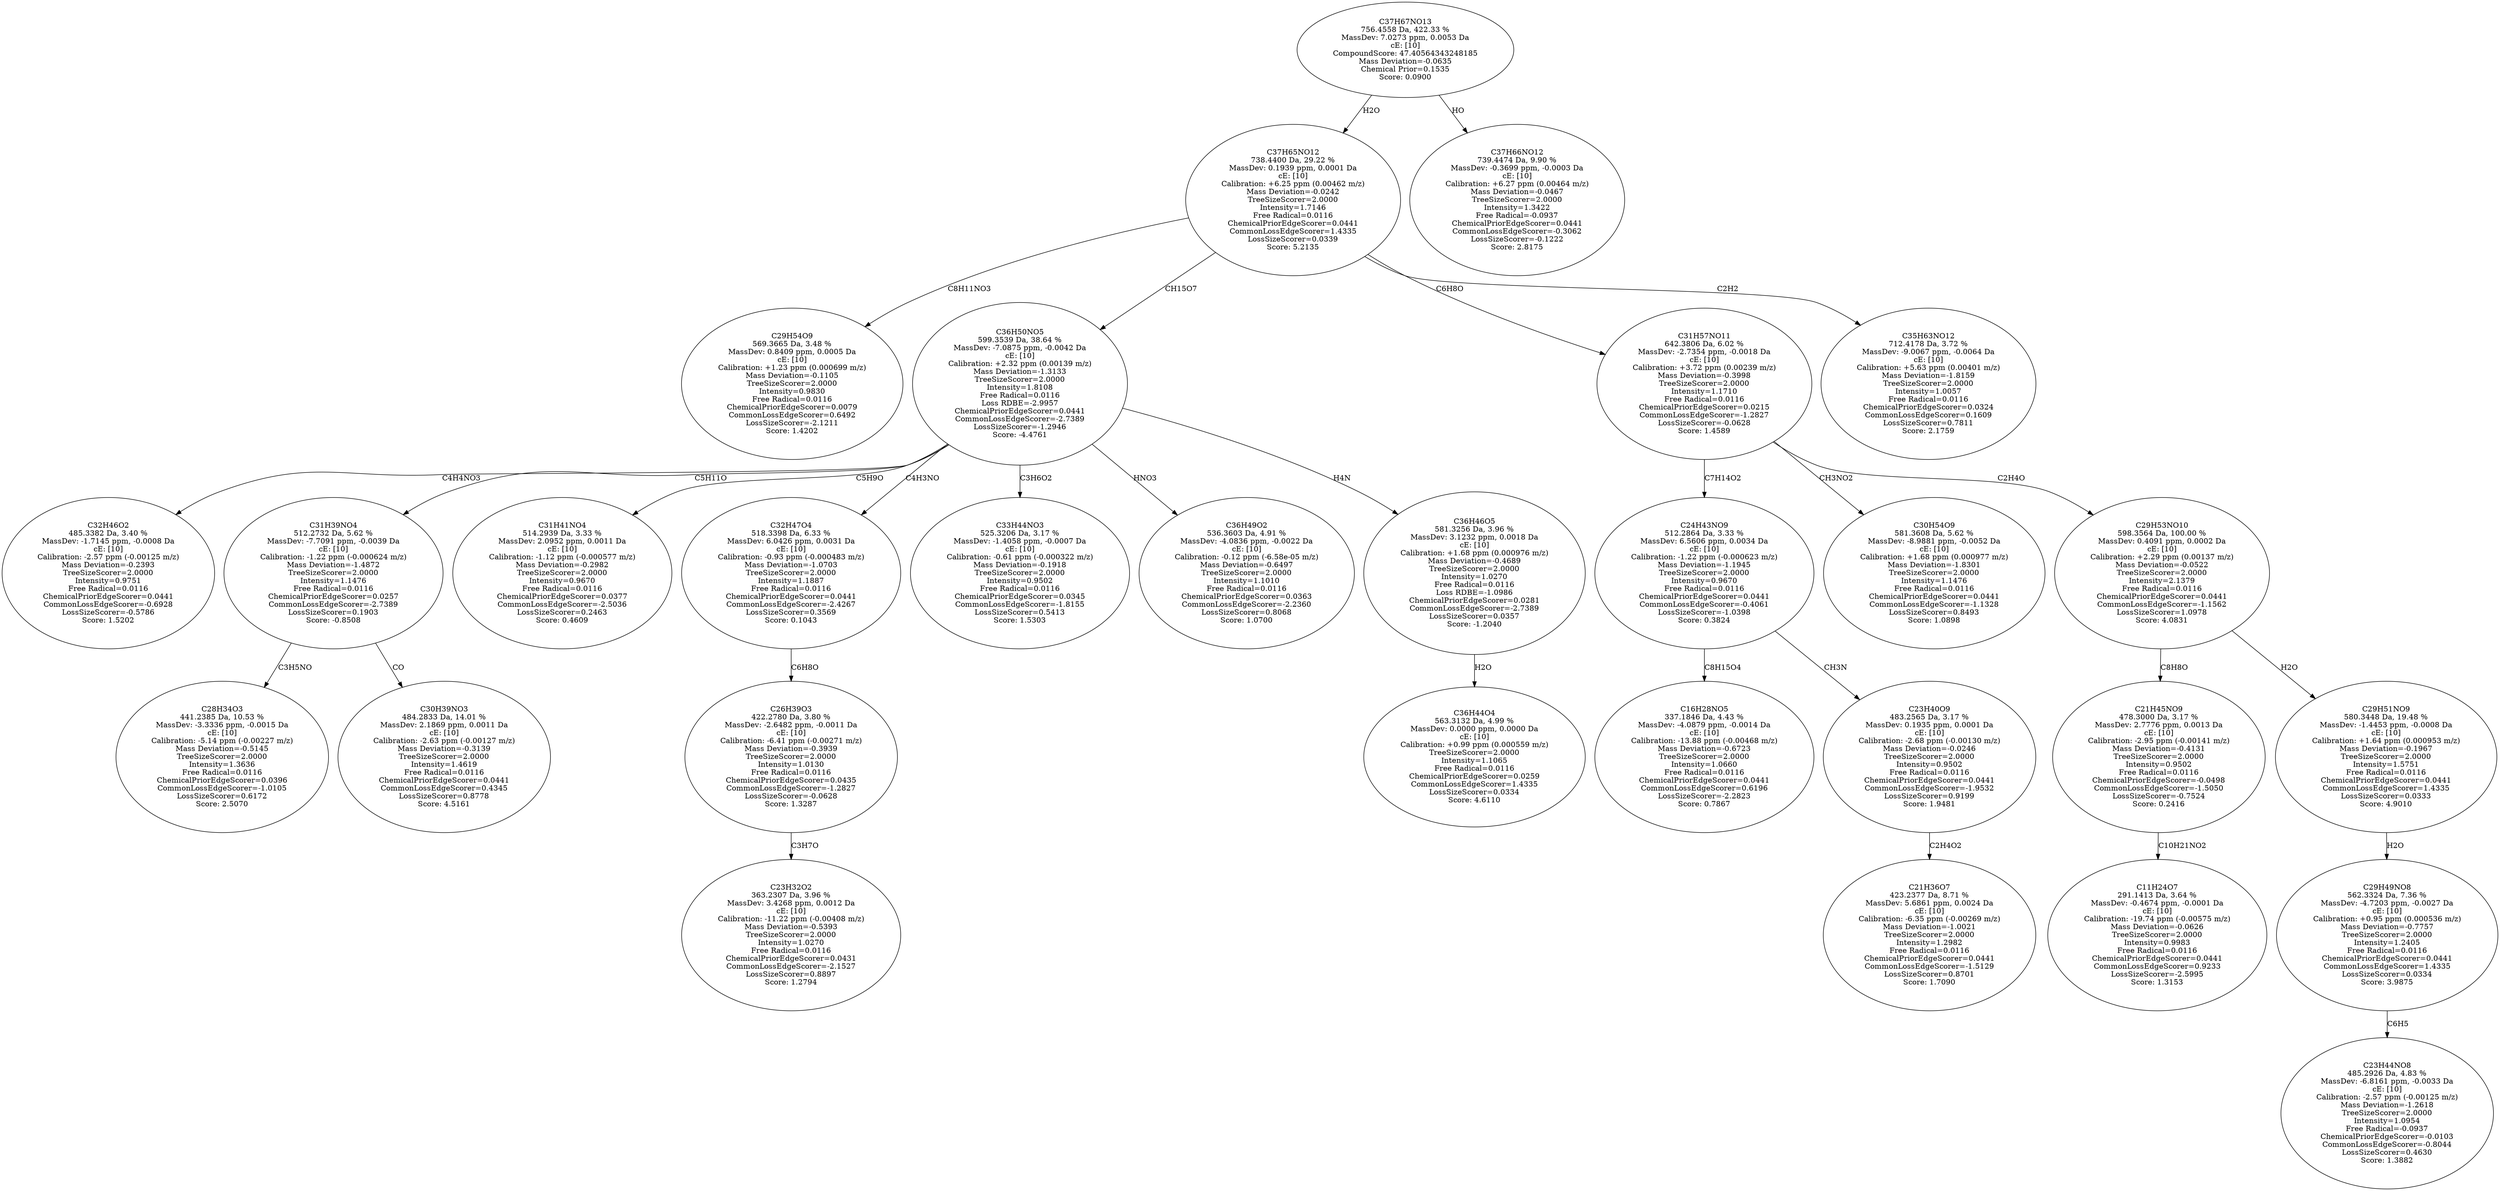 strict digraph {
v1 [label="C29H54O9\n569.3665 Da, 3.48 %\nMassDev: 0.8409 ppm, 0.0005 Da\ncE: [10]\nCalibration: +1.23 ppm (0.000699 m/z)\nMass Deviation=-0.1105\nTreeSizeScorer=2.0000\nIntensity=0.9830\nFree Radical=0.0116\nChemicalPriorEdgeScorer=0.0079\nCommonLossEdgeScorer=0.6492\nLossSizeScorer=-2.1211\nScore: 1.4202"];
v2 [label="C32H46O2\n485.3382 Da, 3.40 %\nMassDev: -1.7145 ppm, -0.0008 Da\ncE: [10]\nCalibration: -2.57 ppm (-0.00125 m/z)\nMass Deviation=-0.2393\nTreeSizeScorer=2.0000\nIntensity=0.9751\nFree Radical=0.0116\nChemicalPriorEdgeScorer=0.0441\nCommonLossEdgeScorer=-0.6928\nLossSizeScorer=-0.5786\nScore: 1.5202"];
v3 [label="C28H34O3\n441.2385 Da, 10.53 %\nMassDev: -3.3336 ppm, -0.0015 Da\ncE: [10]\nCalibration: -5.14 ppm (-0.00227 m/z)\nMass Deviation=-0.5145\nTreeSizeScorer=2.0000\nIntensity=1.3636\nFree Radical=0.0116\nChemicalPriorEdgeScorer=0.0396\nCommonLossEdgeScorer=-1.0105\nLossSizeScorer=0.6172\nScore: 2.5070"];
v4 [label="C30H39NO3\n484.2833 Da, 14.01 %\nMassDev: 2.1869 ppm, 0.0011 Da\ncE: [10]\nCalibration: -2.63 ppm (-0.00127 m/z)\nMass Deviation=-0.3139\nTreeSizeScorer=2.0000\nIntensity=1.4619\nFree Radical=0.0116\nChemicalPriorEdgeScorer=0.0441\nCommonLossEdgeScorer=0.4345\nLossSizeScorer=0.8778\nScore: 4.5161"];
v5 [label="C31H39NO4\n512.2732 Da, 5.62 %\nMassDev: -7.7091 ppm, -0.0039 Da\ncE: [10]\nCalibration: -1.22 ppm (-0.000624 m/z)\nMass Deviation=-1.4872\nTreeSizeScorer=2.0000\nIntensity=1.1476\nFree Radical=0.0116\nChemicalPriorEdgeScorer=0.0257\nCommonLossEdgeScorer=-2.7389\nLossSizeScorer=0.1903\nScore: -0.8508"];
v6 [label="C31H41NO4\n514.2939 Da, 3.33 %\nMassDev: 2.0952 ppm, 0.0011 Da\ncE: [10]\nCalibration: -1.12 ppm (-0.000577 m/z)\nMass Deviation=-0.2982\nTreeSizeScorer=2.0000\nIntensity=0.9670\nFree Radical=0.0116\nChemicalPriorEdgeScorer=0.0377\nCommonLossEdgeScorer=-2.5036\nLossSizeScorer=0.2463\nScore: 0.4609"];
v7 [label="C23H32O2\n363.2307 Da, 3.96 %\nMassDev: 3.4268 ppm, 0.0012 Da\ncE: [10]\nCalibration: -11.22 ppm (-0.00408 m/z)\nMass Deviation=-0.5393\nTreeSizeScorer=2.0000\nIntensity=1.0270\nFree Radical=0.0116\nChemicalPriorEdgeScorer=0.0431\nCommonLossEdgeScorer=-2.1527\nLossSizeScorer=0.8897\nScore: 1.2794"];
v8 [label="C26H39O3\n422.2780 Da, 3.80 %\nMassDev: -2.6482 ppm, -0.0011 Da\ncE: [10]\nCalibration: -6.41 ppm (-0.00271 m/z)\nMass Deviation=-0.3939\nTreeSizeScorer=2.0000\nIntensity=1.0130\nFree Radical=0.0116\nChemicalPriorEdgeScorer=0.0435\nCommonLossEdgeScorer=-1.2827\nLossSizeScorer=-0.0628\nScore: 1.3287"];
v9 [label="C32H47O4\n518.3398 Da, 6.33 %\nMassDev: 6.0426 ppm, 0.0031 Da\ncE: [10]\nCalibration: -0.93 ppm (-0.000483 m/z)\nMass Deviation=-1.0703\nTreeSizeScorer=2.0000\nIntensity=1.1887\nFree Radical=0.0116\nChemicalPriorEdgeScorer=0.0441\nCommonLossEdgeScorer=-2.4267\nLossSizeScorer=0.3569\nScore: 0.1043"];
v10 [label="C33H44NO3\n525.3206 Da, 3.17 %\nMassDev: -1.4058 ppm, -0.0007 Da\ncE: [10]\nCalibration: -0.61 ppm (-0.000322 m/z)\nMass Deviation=-0.1918\nTreeSizeScorer=2.0000\nIntensity=0.9502\nFree Radical=0.0116\nChemicalPriorEdgeScorer=0.0345\nCommonLossEdgeScorer=-1.8155\nLossSizeScorer=0.5413\nScore: 1.5303"];
v11 [label="C36H49O2\n536.3603 Da, 4.91 %\nMassDev: -4.0836 ppm, -0.0022 Da\ncE: [10]\nCalibration: -0.12 ppm (-6.58e-05 m/z)\nMass Deviation=-0.6497\nTreeSizeScorer=2.0000\nIntensity=1.1010\nFree Radical=0.0116\nChemicalPriorEdgeScorer=0.0363\nCommonLossEdgeScorer=-2.2360\nLossSizeScorer=0.8068\nScore: 1.0700"];
v12 [label="C36H44O4\n563.3132 Da, 4.99 %\nMassDev: 0.0000 ppm, 0.0000 Da\ncE: [10]\nCalibration: +0.99 ppm (0.000559 m/z)\nTreeSizeScorer=2.0000\nIntensity=1.1065\nFree Radical=0.0116\nChemicalPriorEdgeScorer=0.0259\nCommonLossEdgeScorer=1.4335\nLossSizeScorer=0.0334\nScore: 4.6110"];
v13 [label="C36H46O5\n581.3256 Da, 3.96 %\nMassDev: 3.1232 ppm, 0.0018 Da\ncE: [10]\nCalibration: +1.68 ppm (0.000976 m/z)\nMass Deviation=-0.4689\nTreeSizeScorer=2.0000\nIntensity=1.0270\nFree Radical=0.0116\nLoss RDBE=-1.0986\nChemicalPriorEdgeScorer=0.0281\nCommonLossEdgeScorer=-2.7389\nLossSizeScorer=0.0357\nScore: -1.2040"];
v14 [label="C36H50NO5\n599.3539 Da, 38.64 %\nMassDev: -7.0875 ppm, -0.0042 Da\ncE: [10]\nCalibration: +2.32 ppm (0.00139 m/z)\nMass Deviation=-1.3133\nTreeSizeScorer=2.0000\nIntensity=1.8108\nFree Radical=0.0116\nLoss RDBE=-2.9957\nChemicalPriorEdgeScorer=0.0441\nCommonLossEdgeScorer=-2.7389\nLossSizeScorer=-1.2946\nScore: -4.4761"];
v15 [label="C16H28NO5\n337.1846 Da, 4.43 %\nMassDev: -4.0879 ppm, -0.0014 Da\ncE: [10]\nCalibration: -13.88 ppm (-0.00468 m/z)\nMass Deviation=-0.6723\nTreeSizeScorer=2.0000\nIntensity=1.0660\nFree Radical=0.0116\nChemicalPriorEdgeScorer=0.0441\nCommonLossEdgeScorer=0.6196\nLossSizeScorer=-2.2823\nScore: 0.7867"];
v16 [label="C21H36O7\n423.2377 Da, 8.71 %\nMassDev: 5.6861 ppm, 0.0024 Da\ncE: [10]\nCalibration: -6.35 ppm (-0.00269 m/z)\nMass Deviation=-1.0021\nTreeSizeScorer=2.0000\nIntensity=1.2982\nFree Radical=0.0116\nChemicalPriorEdgeScorer=0.0441\nCommonLossEdgeScorer=-1.5129\nLossSizeScorer=0.8701\nScore: 1.7090"];
v17 [label="C23H40O9\n483.2565 Da, 3.17 %\nMassDev: 0.1935 ppm, 0.0001 Da\ncE: [10]\nCalibration: -2.68 ppm (-0.00130 m/z)\nMass Deviation=-0.0246\nTreeSizeScorer=2.0000\nIntensity=0.9502\nFree Radical=0.0116\nChemicalPriorEdgeScorer=0.0441\nCommonLossEdgeScorer=-1.9532\nLossSizeScorer=0.9199\nScore: 1.9481"];
v18 [label="C24H43NO9\n512.2864 Da, 3.33 %\nMassDev: 6.5606 ppm, 0.0034 Da\ncE: [10]\nCalibration: -1.22 ppm (-0.000623 m/z)\nMass Deviation=-1.1945\nTreeSizeScorer=2.0000\nIntensity=0.9670\nFree Radical=0.0116\nChemicalPriorEdgeScorer=0.0441\nCommonLossEdgeScorer=-0.4061\nLossSizeScorer=-1.0398\nScore: 0.3824"];
v19 [label="C30H54O9\n581.3608 Da, 5.62 %\nMassDev: -8.9881 ppm, -0.0052 Da\ncE: [10]\nCalibration: +1.68 ppm (0.000977 m/z)\nMass Deviation=-1.8301\nTreeSizeScorer=2.0000\nIntensity=1.1476\nFree Radical=0.0116\nChemicalPriorEdgeScorer=0.0441\nCommonLossEdgeScorer=-1.1328\nLossSizeScorer=0.8493\nScore: 1.0898"];
v20 [label="C11H24O7\n291.1413 Da, 3.64 %\nMassDev: -0.4674 ppm, -0.0001 Da\ncE: [10]\nCalibration: -19.74 ppm (-0.00575 m/z)\nMass Deviation=-0.0626\nTreeSizeScorer=2.0000\nIntensity=0.9983\nFree Radical=0.0116\nChemicalPriorEdgeScorer=0.0441\nCommonLossEdgeScorer=0.9233\nLossSizeScorer=-2.5995\nScore: 1.3153"];
v21 [label="C21H45NO9\n478.3000 Da, 3.17 %\nMassDev: 2.7776 ppm, 0.0013 Da\ncE: [10]\nCalibration: -2.95 ppm (-0.00141 m/z)\nMass Deviation=-0.4131\nTreeSizeScorer=2.0000\nIntensity=0.9502\nFree Radical=0.0116\nChemicalPriorEdgeScorer=-0.0498\nCommonLossEdgeScorer=-1.5050\nLossSizeScorer=-0.7524\nScore: 0.2416"];
v22 [label="C23H44NO8\n485.2926 Da, 4.83 %\nMassDev: -6.8161 ppm, -0.0033 Da\ncE: [10]\nCalibration: -2.57 ppm (-0.00125 m/z)\nMass Deviation=-1.2618\nTreeSizeScorer=2.0000\nIntensity=1.0954\nFree Radical=-0.0937\nChemicalPriorEdgeScorer=-0.0103\nCommonLossEdgeScorer=-0.8044\nLossSizeScorer=0.4630\nScore: 1.3882"];
v23 [label="C29H49NO8\n562.3324 Da, 7.36 %\nMassDev: -4.7203 ppm, -0.0027 Da\ncE: [10]\nCalibration: +0.95 ppm (0.000536 m/z)\nMass Deviation=-0.7757\nTreeSizeScorer=2.0000\nIntensity=1.2405\nFree Radical=0.0116\nChemicalPriorEdgeScorer=0.0441\nCommonLossEdgeScorer=1.4335\nLossSizeScorer=0.0334\nScore: 3.9875"];
v24 [label="C29H51NO9\n580.3448 Da, 19.48 %\nMassDev: -1.4453 ppm, -0.0008 Da\ncE: [10]\nCalibration: +1.64 ppm (0.000953 m/z)\nMass Deviation=-0.1967\nTreeSizeScorer=2.0000\nIntensity=1.5751\nFree Radical=0.0116\nChemicalPriorEdgeScorer=0.0441\nCommonLossEdgeScorer=1.4335\nLossSizeScorer=0.0333\nScore: 4.9010"];
v25 [label="C29H53NO10\n598.3564 Da, 100.00 %\nMassDev: 0.4091 ppm, 0.0002 Da\ncE: [10]\nCalibration: +2.29 ppm (0.00137 m/z)\nMass Deviation=-0.0522\nTreeSizeScorer=2.0000\nIntensity=2.1379\nFree Radical=0.0116\nChemicalPriorEdgeScorer=0.0441\nCommonLossEdgeScorer=-1.1562\nLossSizeScorer=1.0978\nScore: 4.0831"];
v26 [label="C31H57NO11\n642.3806 Da, 6.02 %\nMassDev: -2.7354 ppm, -0.0018 Da\ncE: [10]\nCalibration: +3.72 ppm (0.00239 m/z)\nMass Deviation=-0.3998\nTreeSizeScorer=2.0000\nIntensity=1.1710\nFree Radical=0.0116\nChemicalPriorEdgeScorer=0.0215\nCommonLossEdgeScorer=-1.2827\nLossSizeScorer=-0.0628\nScore: 1.4589"];
v27 [label="C35H63NO12\n712.4178 Da, 3.72 %\nMassDev: -9.0067 ppm, -0.0064 Da\ncE: [10]\nCalibration: +5.63 ppm (0.00401 m/z)\nMass Deviation=-1.8159\nTreeSizeScorer=2.0000\nIntensity=1.0057\nFree Radical=0.0116\nChemicalPriorEdgeScorer=0.0324\nCommonLossEdgeScorer=0.1609\nLossSizeScorer=0.7811\nScore: 2.1759"];
v28 [label="C37H65NO12\n738.4400 Da, 29.22 %\nMassDev: 0.1939 ppm, 0.0001 Da\ncE: [10]\nCalibration: +6.25 ppm (0.00462 m/z)\nMass Deviation=-0.0242\nTreeSizeScorer=2.0000\nIntensity=1.7146\nFree Radical=0.0116\nChemicalPriorEdgeScorer=0.0441\nCommonLossEdgeScorer=1.4335\nLossSizeScorer=0.0339\nScore: 5.2135"];
v29 [label="C37H66NO12\n739.4474 Da, 9.90 %\nMassDev: -0.3699 ppm, -0.0003 Da\ncE: [10]\nCalibration: +6.27 ppm (0.00464 m/z)\nMass Deviation=-0.0467\nTreeSizeScorer=2.0000\nIntensity=1.3422\nFree Radical=-0.0937\nChemicalPriorEdgeScorer=0.0441\nCommonLossEdgeScorer=-0.3062\nLossSizeScorer=-0.1222\nScore: 2.8175"];
v30 [label="C37H67NO13\n756.4558 Da, 422.33 %\nMassDev: 7.0273 ppm, 0.0053 Da\ncE: [10]\nCompoundScore: 47.40564343248185\nMass Deviation=-0.0635\nChemical Prior=0.1535\nScore: 0.0900"];
v28 -> v1 [label="C8H11NO3"];
v14 -> v2 [label="C4H4NO3"];
v5 -> v3 [label="C3H5NO"];
v5 -> v4 [label="CO"];
v14 -> v5 [label="C5H11O"];
v14 -> v6 [label="C5H9O"];
v8 -> v7 [label="C3H7O"];
v9 -> v8 [label="C6H8O"];
v14 -> v9 [label="C4H3NO"];
v14 -> v10 [label="C3H6O2"];
v14 -> v11 [label="HNO3"];
v13 -> v12 [label="H2O"];
v14 -> v13 [label="H4N"];
v28 -> v14 [label="CH15O7"];
v18 -> v15 [label="C8H15O4"];
v17 -> v16 [label="C2H4O2"];
v18 -> v17 [label="CH3N"];
v26 -> v18 [label="C7H14O2"];
v26 -> v19 [label="CH3NO2"];
v21 -> v20 [label="C10H21NO2"];
v25 -> v21 [label="C8H8O"];
v23 -> v22 [label="C6H5"];
v24 -> v23 [label="H2O"];
v25 -> v24 [label="H2O"];
v26 -> v25 [label="C2H4O"];
v28 -> v26 [label="C6H8O"];
v28 -> v27 [label="C2H2"];
v30 -> v28 [label="H2O"];
v30 -> v29 [label="HO"];
}